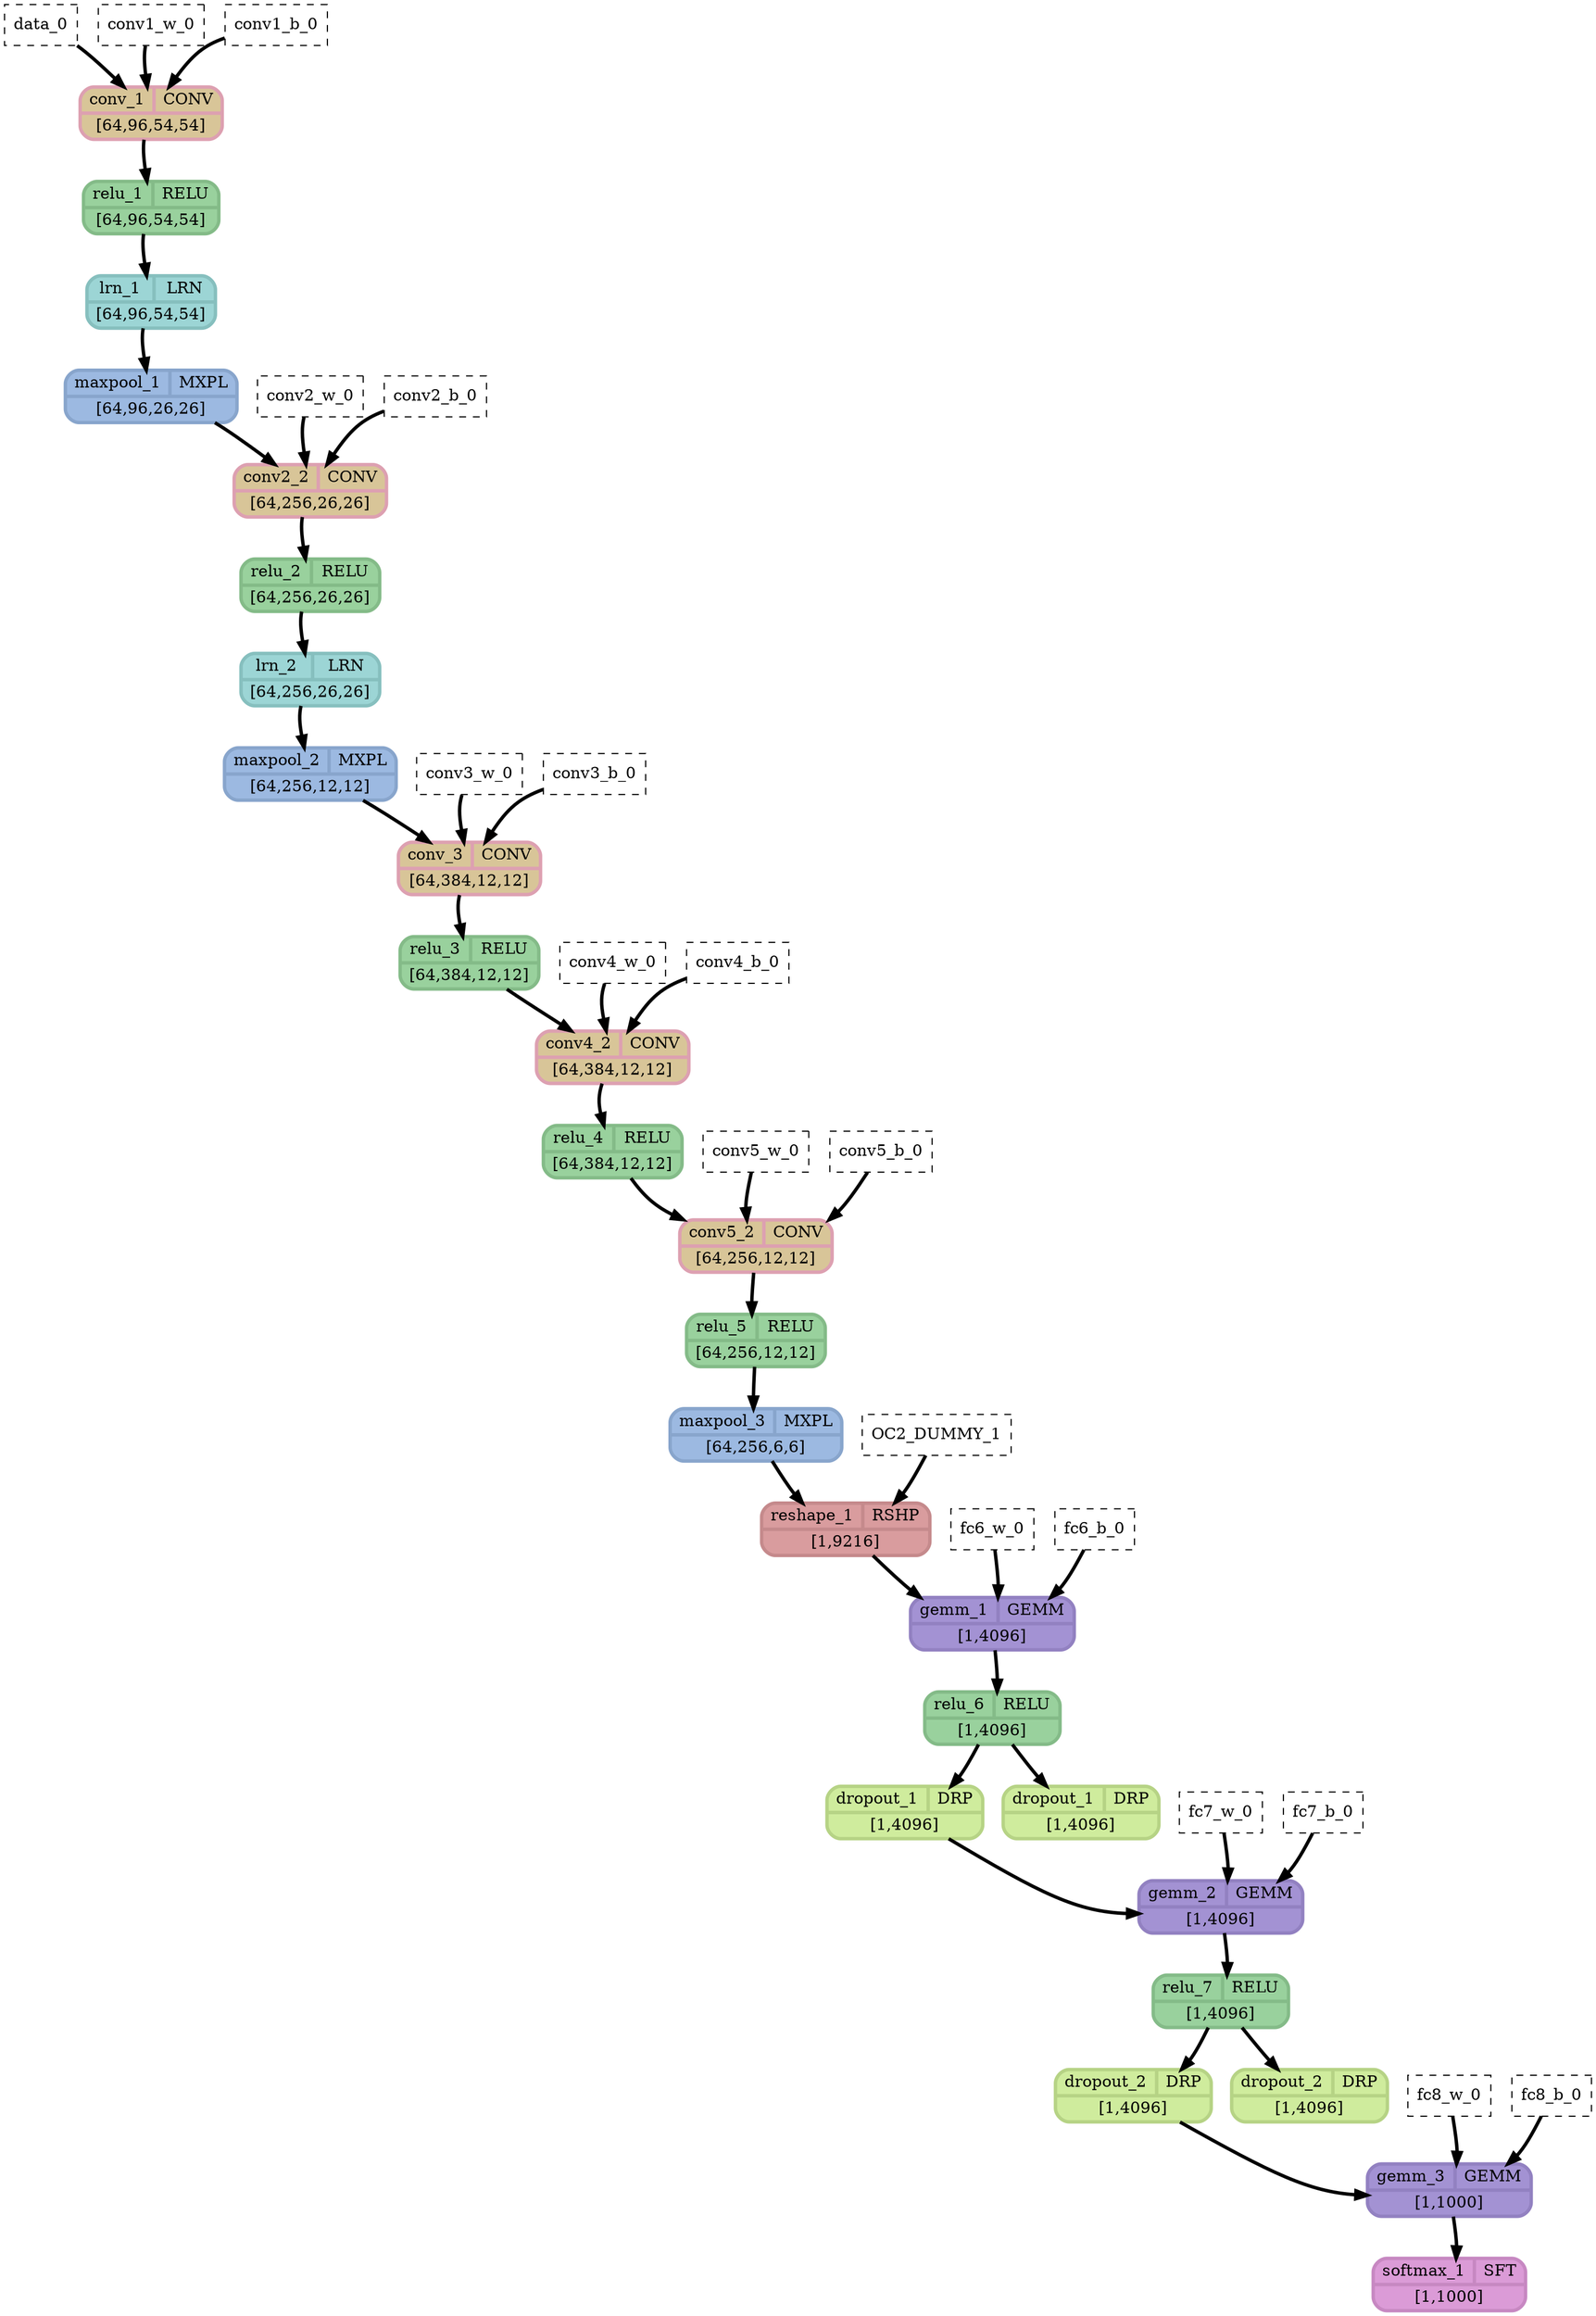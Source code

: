 strict digraph {
  graph [
    rankdir="TB"
    overlap=prism
    overlap_shrink=true
    splines=curved
  ];
  node [
    shape=Mrecord
  ];
  edge [
    penwidth=3
  ];

  // Node definitions.
  "data_0" [
    id=0
    name="data_0"
    type=constant_input
    label="data_0"
    inputs=""
    outputs=""
    shape=box
    style="filled,dashed"
    fillcolor="white"
  ];
  "conv1_w_0" [
    id=1
    name="conv1_w_0"
    type=constant_input
    label="conv1_w_0"
    inputs=""
    outputs=""
    shape=box
    style="filled,dashed"
    fillcolor="white"
  ];
  "conv1_b_0" [
    id=2
    name="conv1_b_0"
    type=constant_input
    label="conv1_b_0"
    inputs=""
    outputs=""
    shape=box
    style="filled,dashed"
    fillcolor="white"
  ];
  "conv1_1" [
    id=3
    name="conv1_1"
    type=Conv
    label="{ {conv_1  | CONV} | [64,96,54,54] }"
    inputs="data_0;conv1_w_0;conv1_b_0"
    outputs="conv1_1"
    penwidth=3
    style=filled
    color="#dda0b1"
    fontcolor="#000000"
    fillcolor="#d8c598"
  ];
  "conv1_2" [
    id=4
    name="conv1_2"
    type=Relu
    label="{ {relu_1  | RELU} | [64,96,54,54] }"
    inputs="conv1_1"
    outputs="conv1_2"
    penwidth=3
    style=filled
    color="#84bb88"
    fontcolor="#000000"
    fillcolor="#99d19d"
  ];
  "norm1_1" [
    id=5
    name="norm1_1"
    type=LRN
    label="{ {lrn_1  | LRN} | [64,96,54,54] }"
    inputs="conv1_2"
    outputs="norm1_1"
    penwidth=3
    style=filled
    color="#86bfbe"
    fontcolor="#000000"
    fillcolor="#9cd5d5"
  ];
  "pool1_1" [
    id=6
    name="pool1_1"
    type=MaxPool
    label="{ {maxpool_1  | MXPL} | [64,96,26,26] }"
    inputs="norm1_1"
    outputs="pool1_1"
    penwidth=3
    style=filled
    color="#88a5cc"
    fontcolor="#000000"
    fillcolor="#9cb9e1"
  ];
  "conv2_w_0" [
    id=7
    name="conv2_w_0"
    type=constant_input
    label="conv2_w_0"
    inputs=""
    outputs=""
    shape=box
    style="filled,dashed"
    fillcolor="white"
  ];
  "conv2_b_0" [
    id=8
    name="conv2_b_0"
    type=constant_input
    label="conv2_b_0"
    inputs=""
    outputs=""
    shape=box
    style="filled,dashed"
    fillcolor="white"
  ];
  "conv2_1" [
    id=9
    name="conv2_1"
    type=Conv
    label="{ {conv2_2  | CONV} | [64,256,26,26] }"
    inputs="pool1_1;conv2_w_0;conv2_b_0"
    outputs="conv2_1"
    penwidth=3
    style=filled
    color="#dda0b1"
    fontcolor="#000000"
    fillcolor="#d8c598"
  ];
  "conv2_2" [
    id=10
    name="conv2_2"
    type=Relu
    label="{ {relu_2  | RELU} | [64,256,26,26] }"
    inputs="conv2_1"
    outputs="conv2_2"
    penwidth=3
    style=filled
    color="#84bb88"
    fontcolor="#000000"
    fillcolor="#99d19d"
  ];
  "norm2_1" [
    id=11
    name="norm2_1"
    type=LRN
    label="{ {lrn_2  | LRN} | [64,256,26,26] }"
    inputs="conv2_2"
    outputs="norm2_1"
    penwidth=3
    style=filled
    color="#86bfbe"
    fontcolor="#000000"
    fillcolor="#9cd5d5"
  ];
  "pool2_1" [
    id=12
    name="pool2_1"
    type=MaxPool
    label="{ {maxpool_2  | MXPL} | [64,256,12,12] }"
    inputs="norm2_1"
    outputs="pool2_1"
    penwidth=3
    style=filled
    color="#88a5cc"
    fontcolor="#000000"
    fillcolor="#9cb9e1"
  ];
  "conv3_w_0" [
    id=13
    name="conv3_w_0"
    type=constant_input
    label="conv3_w_0"
    inputs=""
    outputs=""
    shape=box
    style="filled,dashed"
    fillcolor="white"
  ];
  "conv3_b_0" [
    id=14
    name="conv3_b_0"
    type=constant_input
    label="conv3_b_0"
    inputs=""
    outputs=""
    shape=box
    style="filled,dashed"
    fillcolor="white"
  ];
  "conv3_1" [
    id=15
    name="conv3_1"
    type=Conv
    label="{ {conv_3  | CONV} | [64,384,12,12] }"
    inputs="pool2_1;conv3_w_0;conv3_b_0"
    outputs="conv3_1"
    penwidth=3
    style=filled
    color="#dda0b1"
    fontcolor="#000000"
    fillcolor="#d8c598"
  ];
  "conv3_2" [
    id=16
    name="conv3_2"
    type=Relu
    label="{ {relu_3  | RELU} | [64,384,12,12] }"
    inputs="conv3_1"
    outputs="conv3_2"
    penwidth=3
    style=filled
    color="#84bb88"
    fontcolor="#000000"
    fillcolor="#99d19d"
  ];
  "conv4_w_0" [
    id=17
    name="conv4_w_0"
    type=constant_input
    label="conv4_w_0"
    inputs=""
    outputs=""
    shape=box
    style="filled,dashed"
    fillcolor="white"
  ];
  "conv4_b_0" [
    id=18
    name="conv4_b_0"
    type=constant_input
    label="conv4_b_0"
    inputs=""
    outputs=""
    shape=box
    style="filled,dashed"
    fillcolor="white"
  ];
  "conv4_1" [
    id=19
    name="conv4_1"
    type=Conv
    label="{ {conv4_2  | CONV} | [64,384,12,12] }"
    inputs="conv3_2;conv4_w_0;conv4_b_0"
    outputs="conv4_1"
    penwidth=3
    style=filled
    color="#dda0b1"
    fontcolor="#000000"
    fillcolor="#d8c598"
  ];
  "conv4_2" [
    id=20
    name="conv4_2"
    type=Relu
    label="{ {relu_4  | RELU} | [64,384,12,12] }"
    inputs="conv4_1"
    outputs="conv4_2"
    penwidth=3
    style=filled
    color="#84bb88"
    fontcolor="#000000"
    fillcolor="#99d19d"
  ];
  "conv5_w_0" [
    id=21
    name="conv5_w_0"
    type=constant_input
    label="conv5_w_0"
    inputs=""
    outputs=""
    shape=box
    style="filled,dashed"
    fillcolor="white"
  ];
  "conv5_b_0" [
    id=22
    name="conv5_b_0"
    type=constant_input
    label="conv5_b_0"
    inputs=""
    outputs=""
    shape=box
    style="filled,dashed"
    fillcolor="white"
  ];
  "conv5_1" [
    id=23
    name="conv5_1"
    type=Conv
    label="{ {conv5_2  | CONV} | [64,256,12,12] }"
    inputs="conv4_2;conv5_w_0;conv5_b_0"
    outputs="conv5_1"
    penwidth=3
    style=filled
    color="#dda0b1"
    fontcolor="#000000"
    fillcolor="#d8c598"
  ];
  "conv5_2" [
    id=24
    name="conv5_2"
    type=Relu
    label="{ {relu_5  | RELU} | [64,256,12,12] }"
    inputs="conv5_1"
    outputs="conv5_2"
    penwidth=3
    style=filled
    color="#84bb88"
    fontcolor="#000000"
    fillcolor="#99d19d"
  ];
  "pool5_1" [
    id=25
    name="pool5_1"
    type=MaxPool
    label="{ {maxpool_3  | MXPL} | [64,256,6,6] }"
    inputs="conv5_2"
    outputs="pool5_1"
    penwidth=3
    style=filled
    color="#88a5cc"
    fontcolor="#000000"
    fillcolor="#9cb9e1"
  ];
  "OC2_DUMMY_1" [
    id=26
    name="OC2_DUMMY_1"
    type=constant_input
    label="OC2_DUMMY_1"
    inputs=""
    outputs=""
    shape=box
    style="filled,dashed"
    fillcolor="white"
  ];
  "OC2_DUMMY_0" [
    id=27
    name="OC2_DUMMY_0"
    type=Reshape
    label="{ {reshape_1  | RSHP} | [1,9216] }"
    inputs="pool5_1;OC2_DUMMY_1"
    outputs="OC2_DUMMY_0"
    penwidth=3
    style=filled
    color="#c58a8c"
    fontcolor="#000000"
    fillcolor="#d99c9e"
  ];
  "fc6_w_0" [
    id=28
    name="fc6_w_0"
    type=constant_input
    label="fc6_w_0"
    inputs=""
    outputs=""
    shape=box
    style="filled,dashed"
    fillcolor="white"
  ];
  "fc6_b_0" [
    id=29
    name="fc6_b_0"
    type=constant_input
    label="fc6_b_0"
    inputs=""
    outputs=""
    shape=box
    style="filled,dashed"
    fillcolor="white"
  ];
  "fc6_1" [
    id=30
    name="fc6_1"
    type=Gemm
    label="{ {gemm_1  | GEMM} | [1,4096] }"
    inputs="OC2_DUMMY_0;fc6_w_0;fc6_b_0"
    outputs="fc6_1"
    penwidth=3
    style=filled
    color="#9281c1"
    fontcolor="#000000"
    fillcolor="#a392d3"
  ];
  "fc6_2" [
    id=31
    name="fc6_2"
    type=Relu
    label="{ {relu_6  | RELU} | [1,4096] }"
    inputs="fc6_1"
    outputs="fc6_2"
    penwidth=3
    style=filled
    color="#84bb88"
    fontcolor="#000000"
    fillcolor="#99d19d"
  ];
  "fc6_3" [
    id=32
    name="fc6_3"
    type=Dropout
    label="{ {dropout_1  | DRP} | [1,4096] }"
    inputs="fc6_2"
    outputs="fc6_3;_fc6_mask_1"
    penwidth=3
    style=filled
    color="#b6d385"
    fontcolor="#000000"
    fillcolor="#cfec9d"
  ];
  "_fc6_mask_1" [
    id=33
    name="_fc6_mask_1"
    type=Dropout
    label="{ {dropout_1  | DRP} | [1,4096] }"
    inputs="fc6_2"
    outputs="fc6_3;_fc6_mask_1"
    penwidth=3
    style=filled
    color="#b6d385"
    fontcolor="#000000"
    fillcolor="#cfec9d"
  ];
  "fc7_w_0" [
    id=34
    name="fc7_w_0"
    type=constant_input
    label="fc7_w_0"
    inputs=""
    outputs=""
    shape=box
    style="filled,dashed"
    fillcolor="white"
  ];
  "fc7_b_0" [
    id=35
    name="fc7_b_0"
    type=constant_input
    label="fc7_b_0"
    inputs=""
    outputs=""
    shape=box
    style="filled,dashed"
    fillcolor="white"
  ];
  "fc7_1" [
    id=36
    name="fc7_1"
    type=Gemm
    label="{ {gemm_2  | GEMM} | [1,4096] }"
    inputs="fc6_3;fc7_w_0;fc7_b_0"
    outputs="fc7_1"
    penwidth=3
    style=filled
    color="#9281c1"
    fontcolor="#000000"
    fillcolor="#a392d3"
  ];
  "fc7_2" [
    id=37
    name="fc7_2"
    type=Relu
    label="{ {relu_7  | RELU} | [1,4096] }"
    inputs="fc7_1"
    outputs="fc7_2"
    penwidth=3
    style=filled
    color="#84bb88"
    fontcolor="#000000"
    fillcolor="#99d19d"
  ];
  "fc7_3" [
    id=38
    name="fc7_3"
    type=Dropout
    label="{ {dropout_2  | DRP} | [1,4096] }"
    inputs="fc7_2"
    outputs="fc7_3;_fc7_mask_1"
    penwidth=3
    style=filled
    color="#b6d385"
    fontcolor="#000000"
    fillcolor="#cfec9d"
  ];
  "_fc7_mask_1" [
    id=39
    name="_fc7_mask_1"
    type=Dropout
    label="{ {dropout_2  | DRP} | [1,4096] }"
    inputs="fc7_2"
    outputs="fc7_3;_fc7_mask_1"
    penwidth=3
    style=filled
    color="#b6d385"
    fontcolor="#000000"
    fillcolor="#cfec9d"
  ];
  "fc8_w_0" [
    id=40
    name="fc8_w_0"
    type=constant_input
    label="fc8_w_0"
    inputs=""
    outputs=""
    shape=box
    style="filled,dashed"
    fillcolor="white"
  ];
  "fc8_b_0" [
    id=41
    name="fc8_b_0"
    type=constant_input
    label="fc8_b_0"
    inputs=""
    outputs=""
    shape=box
    style="filled,dashed"
    fillcolor="white"
  ];
  "fc8_1" [
    id=42
    name="fc8_1"
    type=Gemm
    label="{ {gemm_3  | GEMM} | [1,1000] }"
    inputs="fc7_3;fc8_w_0;fc8_b_0"
    outputs="fc8_1"
    penwidth=3
    style=filled
    color="#9281c1"
    fontcolor="#000000"
    fillcolor="#a392d3"
  ];
  "prob_1" [
    id=43
    name="prob_1"
    type=Softmax
    label="{ {softmax_1  | SFT} | [1,1000] }"
    inputs="fc8_1"
    outputs="prob_1"
    penwidth=3
    style=filled
    color="#c788c2"
    fontcolor="#000000"
    fillcolor="#db9bd7"
  ];

  // Edge definitions.
  "data_0" -> "conv1_1";
  "conv1_w_0" -> "conv1_1";
  "conv1_b_0" -> "conv1_1";
  "conv1_1" -> "conv1_2";
  "conv1_2" -> "norm1_1";
  "norm1_1" -> "pool1_1";
  "pool1_1" -> "conv2_1";
  "conv2_w_0" -> "conv2_1";
  "conv2_b_0" -> "conv2_1";
  "conv2_1" -> "conv2_2";
  "conv2_2" -> "norm2_1";
  "norm2_1" -> "pool2_1";
  "pool2_1" -> "conv3_1";
  "conv3_w_0" -> "conv3_1";
  "conv3_b_0" -> "conv3_1";
  "conv3_1" -> "conv3_2";
  "conv3_2" -> "conv4_1";
  "conv4_w_0" -> "conv4_1";
  "conv4_b_0" -> "conv4_1";
  "conv4_1" -> "conv4_2";
  "conv4_2" -> "conv5_1";
  "conv5_w_0" -> "conv5_1";
  "conv5_b_0" -> "conv5_1";
  "conv5_1" -> "conv5_2";
  "conv5_2" -> "pool5_1";
  "pool5_1" -> "OC2_DUMMY_0";
  "OC2_DUMMY_1" -> "OC2_DUMMY_0";
  "OC2_DUMMY_0" -> "fc6_1";
  "fc6_w_0" -> "fc6_1";
  "fc6_b_0" -> "fc6_1";
  "fc6_1" -> "fc6_2";
  "fc6_2" -> "fc6_3";
  "fc6_2" -> "_fc6_mask_1";
  "fc6_3" -> "fc7_1";
  "fc7_w_0" -> "fc7_1";
  "fc7_b_0" -> "fc7_1";
  "fc7_1" -> "fc7_2";
  "fc7_2" -> "fc7_3";
  "fc7_2" -> "_fc7_mask_1";
  "fc7_3" -> "fc8_1";
  "fc8_w_0" -> "fc8_1";
  "fc8_b_0" -> "fc8_1";
  "fc8_1" -> "prob_1";
}